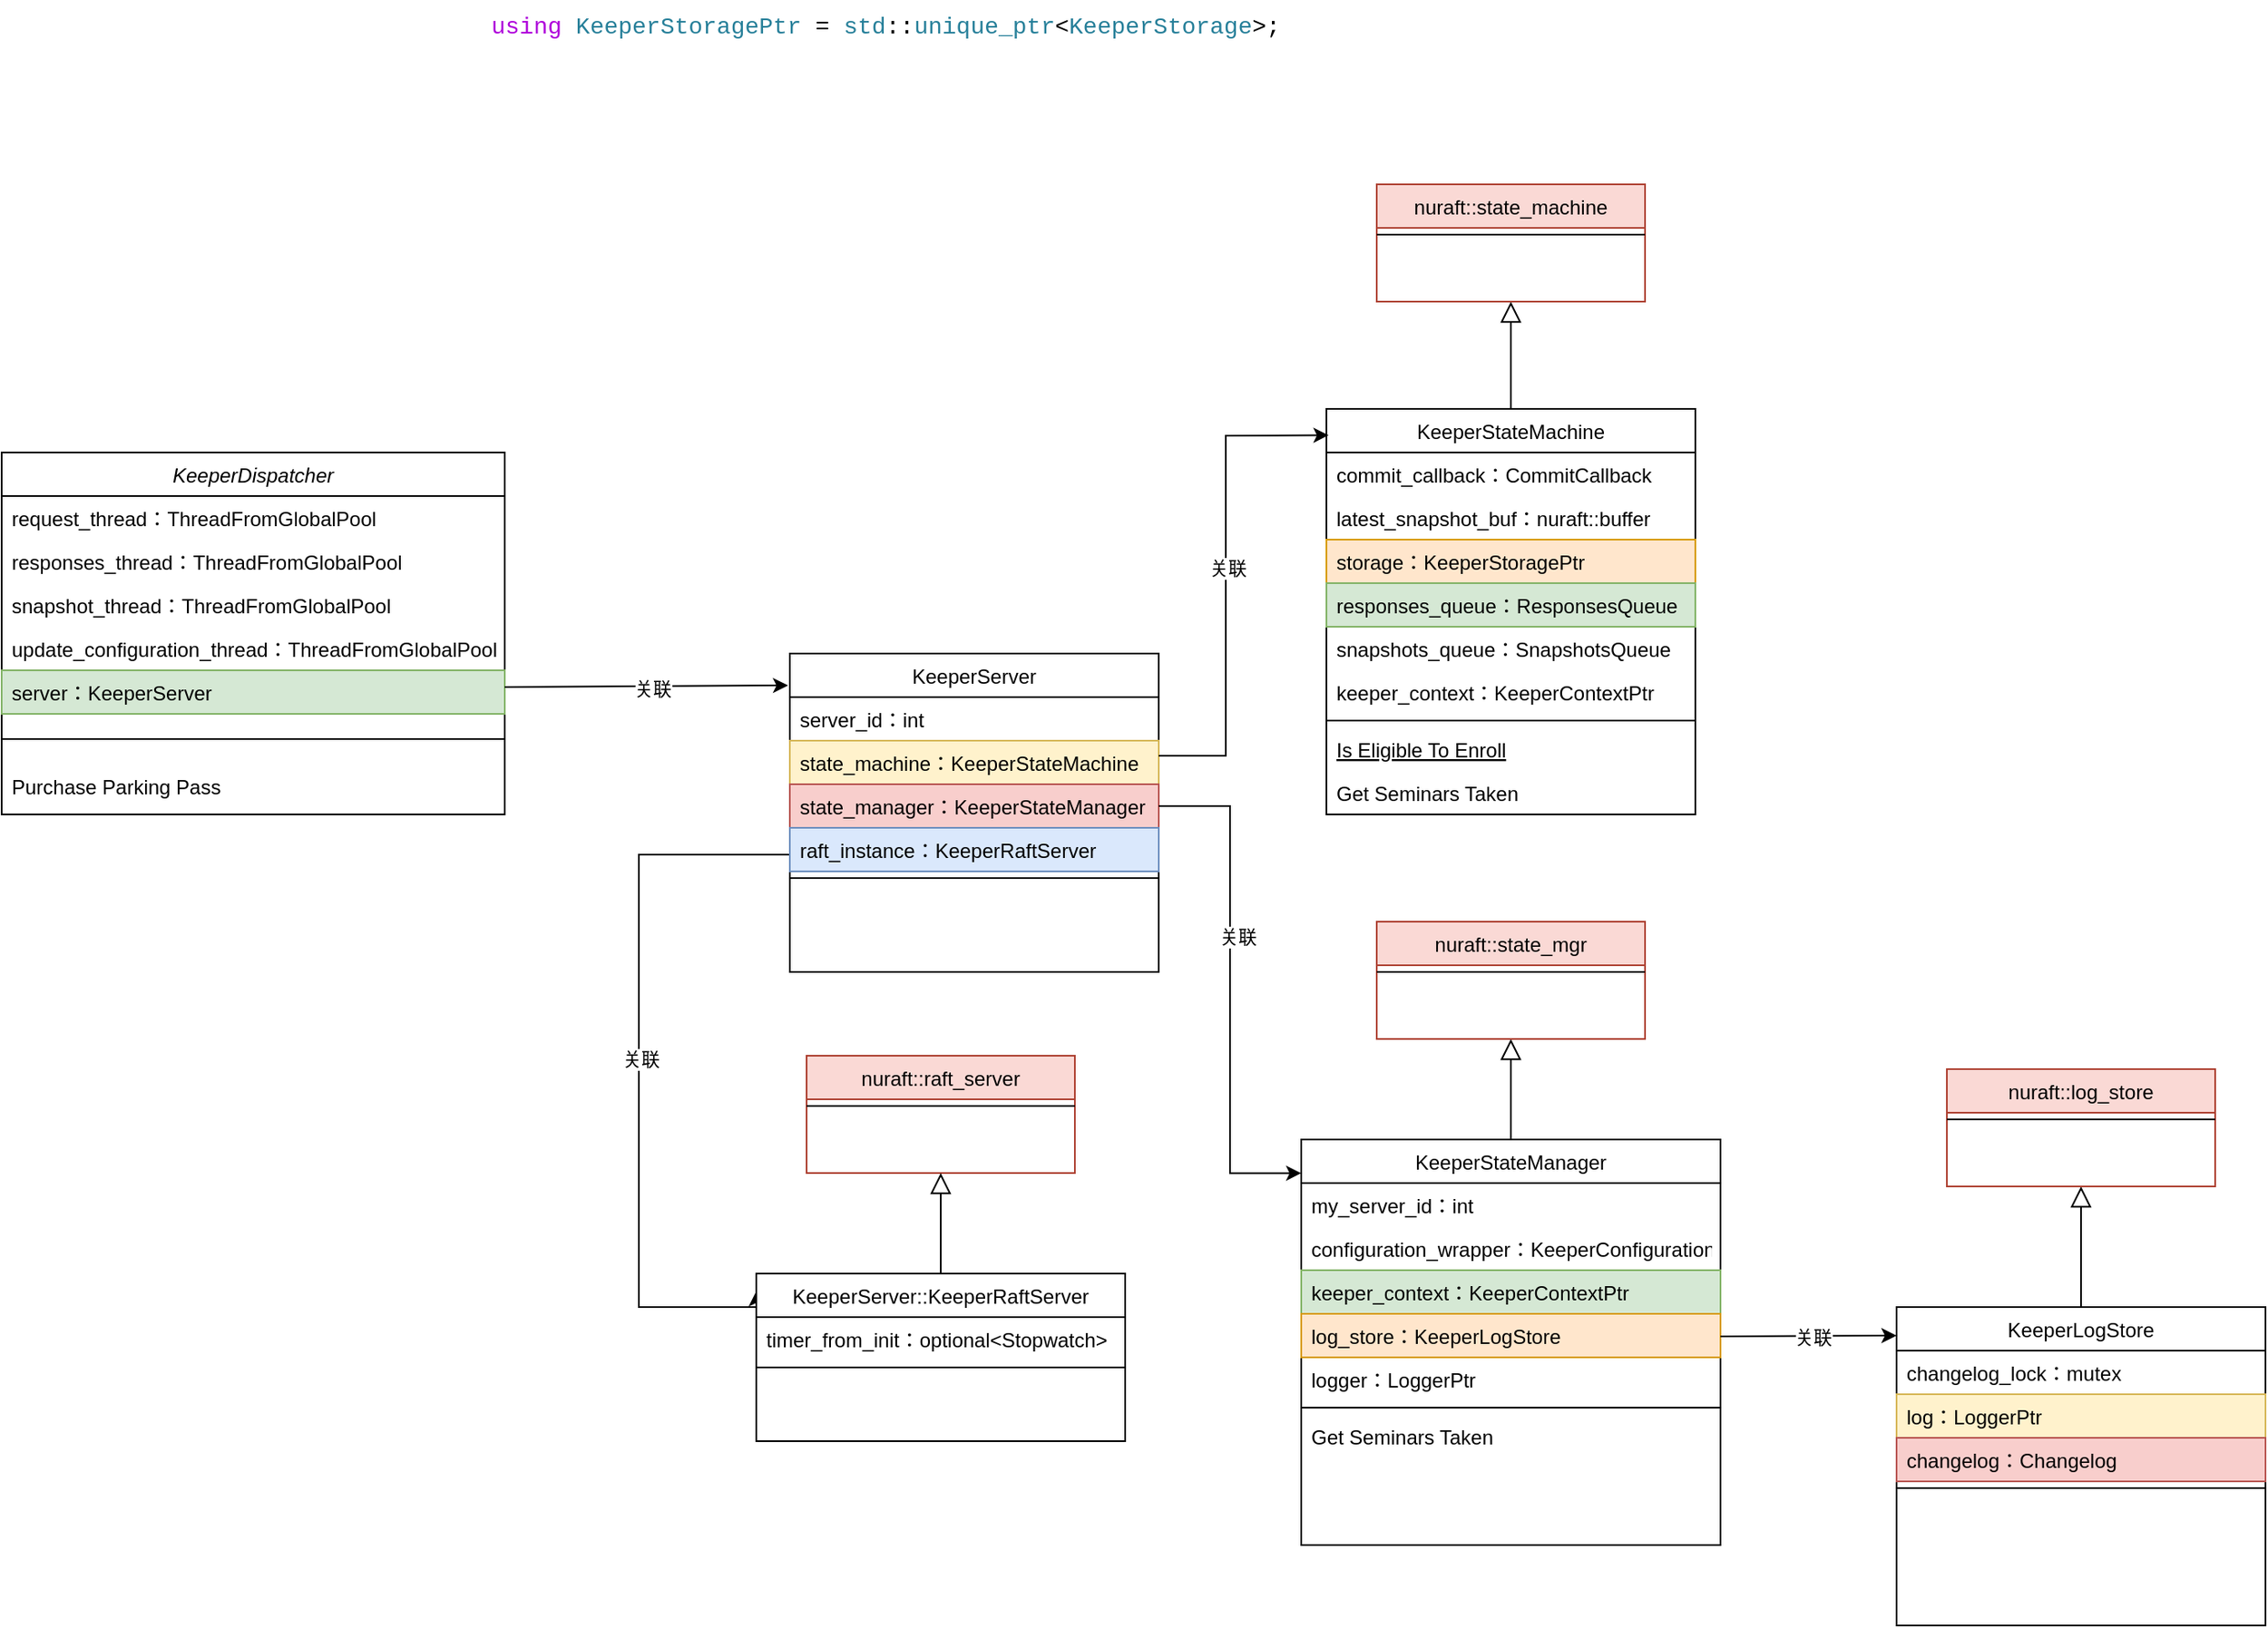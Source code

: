 <mxfile version="26.0.9">
  <diagram id="C5RBs43oDa-KdzZeNtuy" name="Page-1">
    <mxGraphModel dx="1548" dy="2057" grid="1" gridSize="10" guides="1" tooltips="1" connect="1" arrows="1" fold="1" page="1" pageScale="1" pageWidth="827" pageHeight="1169" math="0" shadow="0">
      <root>
        <mxCell id="WIyWlLk6GJQsqaUBKTNV-0" />
        <mxCell id="WIyWlLk6GJQsqaUBKTNV-1" parent="WIyWlLk6GJQsqaUBKTNV-0" />
        <mxCell id="zkfFHV4jXpPFQw0GAbJ--0" value="KeeperDispatcher" style="swimlane;fontStyle=2;align=center;verticalAlign=top;childLayout=stackLayout;horizontal=1;startSize=26;horizontalStack=0;resizeParent=1;resizeLast=0;collapsible=1;marginBottom=0;rounded=0;shadow=0;strokeWidth=1;" parent="WIyWlLk6GJQsqaUBKTNV-1" vertex="1">
          <mxGeometry x="70" y="60" width="300" height="216" as="geometry">
            <mxRectangle x="230" y="140" width="160" height="26" as="alternateBounds" />
          </mxGeometry>
        </mxCell>
        <mxCell id="zkfFHV4jXpPFQw0GAbJ--2" value="request_thread：ThreadFromGlobalPool" style="text;align=left;verticalAlign=top;spacingLeft=4;spacingRight=4;overflow=hidden;rotatable=0;points=[[0,0.5],[1,0.5]];portConstraint=eastwest;rounded=0;shadow=0;html=0;" parent="zkfFHV4jXpPFQw0GAbJ--0" vertex="1">
          <mxGeometry y="26" width="300" height="26" as="geometry" />
        </mxCell>
        <mxCell id="zkfFHV4jXpPFQw0GAbJ--3" value="responses_thread：ThreadFromGlobalPool" style="text;align=left;verticalAlign=top;spacingLeft=4;spacingRight=4;overflow=hidden;rotatable=0;points=[[0,0.5],[1,0.5]];portConstraint=eastwest;rounded=0;shadow=0;html=0;" parent="zkfFHV4jXpPFQw0GAbJ--0" vertex="1">
          <mxGeometry y="52" width="300" height="26" as="geometry" />
        </mxCell>
        <mxCell id="SjTDZRLOq7r8lCpt0oEN-0" value="snapshot_thread：ThreadFromGlobalPool" style="text;align=left;verticalAlign=top;spacingLeft=4;spacingRight=4;overflow=hidden;rotatable=0;points=[[0,0.5],[1,0.5]];portConstraint=eastwest;rounded=0;shadow=0;html=0;" vertex="1" parent="zkfFHV4jXpPFQw0GAbJ--0">
          <mxGeometry y="78" width="300" height="26" as="geometry" />
        </mxCell>
        <mxCell id="SjTDZRLOq7r8lCpt0oEN-1" value="update_configuration_thread：ThreadFromGlobalPool" style="text;align=left;verticalAlign=top;spacingLeft=4;spacingRight=4;overflow=hidden;rotatable=0;points=[[0,0.5],[1,0.5]];portConstraint=eastwest;rounded=0;shadow=0;html=0;" vertex="1" parent="zkfFHV4jXpPFQw0GAbJ--0">
          <mxGeometry y="104" width="300" height="26" as="geometry" />
        </mxCell>
        <mxCell id="SjTDZRLOq7r8lCpt0oEN-3" value="server：KeeperServer" style="text;align=left;verticalAlign=top;spacingLeft=4;spacingRight=4;overflow=hidden;rotatable=0;points=[[0,0.5],[1,0.5]];portConstraint=eastwest;rounded=0;shadow=0;html=0;fillColor=#d5e8d4;strokeColor=#82b366;" vertex="1" parent="zkfFHV4jXpPFQw0GAbJ--0">
          <mxGeometry y="130" width="300" height="26" as="geometry" />
        </mxCell>
        <mxCell id="zkfFHV4jXpPFQw0GAbJ--4" value="" style="line;html=1;strokeWidth=1;align=left;verticalAlign=middle;spacingTop=-1;spacingLeft=3;spacingRight=3;rotatable=0;labelPosition=right;points=[];portConstraint=eastwest;" parent="zkfFHV4jXpPFQw0GAbJ--0" vertex="1">
          <mxGeometry y="156" width="300" height="30" as="geometry" />
        </mxCell>
        <mxCell id="zkfFHV4jXpPFQw0GAbJ--5" value="Purchase Parking Pass" style="text;align=left;verticalAlign=top;spacingLeft=4;spacingRight=4;overflow=hidden;rotatable=0;points=[[0,0.5],[1,0.5]];portConstraint=eastwest;" parent="zkfFHV4jXpPFQw0GAbJ--0" vertex="1">
          <mxGeometry y="186" width="300" height="26" as="geometry" />
        </mxCell>
        <mxCell id="SjTDZRLOq7r8lCpt0oEN-82" style="edgeStyle=orthogonalEdgeStyle;rounded=0;orthogonalLoop=1;jettySize=auto;html=1;exitX=0;exitY=0.5;exitDx=0;exitDy=0;entryX=0;entryY=0.105;entryDx=0;entryDy=0;entryPerimeter=0;" edge="1" parent="WIyWlLk6GJQsqaUBKTNV-1" source="SjTDZRLOq7r8lCpt0oEN-11" target="SjTDZRLOq7r8lCpt0oEN-74">
          <mxGeometry relative="1" as="geometry">
            <mxPoint x="510" y="570" as="targetPoint" />
            <Array as="points">
              <mxPoint x="540" y="300" />
              <mxPoint x="450" y="300" />
              <mxPoint x="450" y="570" />
            </Array>
          </mxGeometry>
        </mxCell>
        <mxCell id="SjTDZRLOq7r8lCpt0oEN-83" value="关联" style="edgeLabel;html=1;align=center;verticalAlign=middle;resizable=0;points=[];" vertex="1" connectable="0" parent="SjTDZRLOq7r8lCpt0oEN-82">
          <mxGeometry x="-0.03" y="1" relative="1" as="geometry">
            <mxPoint as="offset" />
          </mxGeometry>
        </mxCell>
        <mxCell id="SjTDZRLOq7r8lCpt0oEN-4" value="KeeperServer" style="swimlane;fontStyle=0;align=center;verticalAlign=top;childLayout=stackLayout;horizontal=1;startSize=26;horizontalStack=0;resizeParent=1;resizeLast=0;collapsible=1;marginBottom=0;rounded=0;shadow=0;strokeWidth=1;" vertex="1" parent="WIyWlLk6GJQsqaUBKTNV-1">
          <mxGeometry x="540" y="180" width="220" height="190" as="geometry">
            <mxRectangle x="130" y="380" width="160" height="26" as="alternateBounds" />
          </mxGeometry>
        </mxCell>
        <mxCell id="SjTDZRLOq7r8lCpt0oEN-5" value="server_id：int" style="text;align=left;verticalAlign=top;spacingLeft=4;spacingRight=4;overflow=hidden;rotatable=0;points=[[0,0.5],[1,0.5]];portConstraint=eastwest;" vertex="1" parent="SjTDZRLOq7r8lCpt0oEN-4">
          <mxGeometry y="26" width="220" height="26" as="geometry" />
        </mxCell>
        <mxCell id="SjTDZRLOq7r8lCpt0oEN-6" value="state_machine：KeeperStateMachine" style="text;align=left;verticalAlign=top;spacingLeft=4;spacingRight=4;overflow=hidden;rotatable=0;points=[[0,0.5],[1,0.5]];portConstraint=eastwest;rounded=0;shadow=0;html=0;fillColor=#fff2cc;strokeColor=#d6b656;" vertex="1" parent="SjTDZRLOq7r8lCpt0oEN-4">
          <mxGeometry y="52" width="220" height="26" as="geometry" />
        </mxCell>
        <mxCell id="SjTDZRLOq7r8lCpt0oEN-10" value="state_manager：KeeperStateManager" style="text;align=left;verticalAlign=top;spacingLeft=4;spacingRight=4;overflow=hidden;rotatable=0;points=[[0,0.5],[1,0.5]];portConstraint=eastwest;rounded=0;shadow=0;html=0;fillColor=#f8cecc;strokeColor=#b85450;" vertex="1" parent="SjTDZRLOq7r8lCpt0oEN-4">
          <mxGeometry y="78" width="220" height="26" as="geometry" />
        </mxCell>
        <mxCell id="SjTDZRLOq7r8lCpt0oEN-11" value="raft_instance：KeeperRaftServer" style="text;align=left;verticalAlign=top;spacingLeft=4;spacingRight=4;overflow=hidden;rotatable=0;points=[[0,0.5],[1,0.5]];portConstraint=eastwest;rounded=0;shadow=0;html=0;fillColor=#dae8fc;strokeColor=#6c8ebf;" vertex="1" parent="SjTDZRLOq7r8lCpt0oEN-4">
          <mxGeometry y="104" width="220" height="26" as="geometry" />
        </mxCell>
        <mxCell id="SjTDZRLOq7r8lCpt0oEN-7" value="" style="line;html=1;strokeWidth=1;align=left;verticalAlign=middle;spacingTop=-1;spacingLeft=3;spacingRight=3;rotatable=0;labelPosition=right;points=[];portConstraint=eastwest;" vertex="1" parent="SjTDZRLOq7r8lCpt0oEN-4">
          <mxGeometry y="130" width="220" height="8" as="geometry" />
        </mxCell>
        <mxCell id="SjTDZRLOq7r8lCpt0oEN-12" value="" style="endArrow=classic;html=1;rounded=0;endFill=1;" edge="1" parent="WIyWlLk6GJQsqaUBKTNV-1">
          <mxGeometry width="50" height="50" relative="1" as="geometry">
            <mxPoint x="370" y="200" as="sourcePoint" />
            <mxPoint x="539" y="199" as="targetPoint" />
          </mxGeometry>
        </mxCell>
        <mxCell id="SjTDZRLOq7r8lCpt0oEN-13" value="关联" style="edgeLabel;html=1;align=center;verticalAlign=middle;resizable=0;points=[];" vertex="1" connectable="0" parent="SjTDZRLOq7r8lCpt0oEN-12">
          <mxGeometry x="0.041" y="-1" relative="1" as="geometry">
            <mxPoint as="offset" />
          </mxGeometry>
        </mxCell>
        <mxCell id="SjTDZRLOq7r8lCpt0oEN-35" style="edgeStyle=orthogonalEdgeStyle;rounded=0;orthogonalLoop=1;jettySize=auto;html=1;exitX=0.5;exitY=0;exitDx=0;exitDy=0;entryX=0.5;entryY=1;entryDx=0;entryDy=0;endArrow=block;endFill=0;strokeWidth=1;endSize=10;" edge="1" parent="WIyWlLk6GJQsqaUBKTNV-1" source="SjTDZRLOq7r8lCpt0oEN-15" target="SjTDZRLOq7r8lCpt0oEN-29">
          <mxGeometry relative="1" as="geometry" />
        </mxCell>
        <mxCell id="SjTDZRLOq7r8lCpt0oEN-15" value="KeeperStateMachine" style="swimlane;fontStyle=0;align=center;verticalAlign=top;childLayout=stackLayout;horizontal=1;startSize=26;horizontalStack=0;resizeParent=1;resizeLast=0;collapsible=1;marginBottom=0;rounded=0;shadow=0;strokeWidth=1;" vertex="1" parent="WIyWlLk6GJQsqaUBKTNV-1">
          <mxGeometry x="860" y="34" width="220" height="242" as="geometry">
            <mxRectangle x="130" y="380" width="160" height="26" as="alternateBounds" />
          </mxGeometry>
        </mxCell>
        <mxCell id="SjTDZRLOq7r8lCpt0oEN-16" value="commit_callback：CommitCallback" style="text;align=left;verticalAlign=top;spacingLeft=4;spacingRight=4;overflow=hidden;rotatable=0;points=[[0,0.5],[1,0.5]];portConstraint=eastwest;" vertex="1" parent="SjTDZRLOq7r8lCpt0oEN-15">
          <mxGeometry y="26" width="220" height="26" as="geometry" />
        </mxCell>
        <mxCell id="SjTDZRLOq7r8lCpt0oEN-17" value="latest_snapshot_buf：nuraft::buffer" style="text;align=left;verticalAlign=top;spacingLeft=4;spacingRight=4;overflow=hidden;rotatable=0;points=[[0,0.5],[1,0.5]];portConstraint=eastwest;rounded=0;shadow=0;html=0;" vertex="1" parent="SjTDZRLOq7r8lCpt0oEN-15">
          <mxGeometry y="52" width="220" height="26" as="geometry" />
        </mxCell>
        <mxCell id="SjTDZRLOq7r8lCpt0oEN-23" value="storage：KeeperStoragePtr" style="text;align=left;verticalAlign=top;spacingLeft=4;spacingRight=4;overflow=hidden;rotatable=0;points=[[0,0.5],[1,0.5]];portConstraint=eastwest;rounded=0;shadow=0;html=0;fillColor=#ffe6cc;strokeColor=#d79b00;" vertex="1" parent="SjTDZRLOq7r8lCpt0oEN-15">
          <mxGeometry y="78" width="220" height="26" as="geometry" />
        </mxCell>
        <mxCell id="SjTDZRLOq7r8lCpt0oEN-25" value="responses_queue：ResponsesQueue" style="text;align=left;verticalAlign=top;spacingLeft=4;spacingRight=4;overflow=hidden;rotatable=0;points=[[0,0.5],[1,0.5]];portConstraint=eastwest;rounded=0;shadow=0;html=0;fillColor=#d5e8d4;strokeColor=#82b366;" vertex="1" parent="SjTDZRLOq7r8lCpt0oEN-15">
          <mxGeometry y="104" width="220" height="26" as="geometry" />
        </mxCell>
        <mxCell id="SjTDZRLOq7r8lCpt0oEN-26" value="snapshots_queue：SnapshotsQueue" style="text;align=left;verticalAlign=top;spacingLeft=4;spacingRight=4;overflow=hidden;rotatable=0;points=[[0,0.5],[1,0.5]];portConstraint=eastwest;rounded=0;shadow=0;html=0;" vertex="1" parent="SjTDZRLOq7r8lCpt0oEN-15">
          <mxGeometry y="130" width="220" height="26" as="geometry" />
        </mxCell>
        <mxCell id="SjTDZRLOq7r8lCpt0oEN-27" value="keeper_context：KeeperContextPtr" style="text;align=left;verticalAlign=top;spacingLeft=4;spacingRight=4;overflow=hidden;rotatable=0;points=[[0,0.5],[1,0.5]];portConstraint=eastwest;rounded=0;shadow=0;html=0;" vertex="1" parent="SjTDZRLOq7r8lCpt0oEN-15">
          <mxGeometry y="156" width="220" height="26" as="geometry" />
        </mxCell>
        <mxCell id="SjTDZRLOq7r8lCpt0oEN-18" value="" style="line;html=1;strokeWidth=1;align=left;verticalAlign=middle;spacingTop=-1;spacingLeft=3;spacingRight=3;rotatable=0;labelPosition=right;points=[];portConstraint=eastwest;" vertex="1" parent="SjTDZRLOq7r8lCpt0oEN-15">
          <mxGeometry y="182" width="220" height="8" as="geometry" />
        </mxCell>
        <mxCell id="SjTDZRLOq7r8lCpt0oEN-19" value="Is Eligible To Enroll" style="text;align=left;verticalAlign=top;spacingLeft=4;spacingRight=4;overflow=hidden;rotatable=0;points=[[0,0.5],[1,0.5]];portConstraint=eastwest;fontStyle=4" vertex="1" parent="SjTDZRLOq7r8lCpt0oEN-15">
          <mxGeometry y="190" width="220" height="26" as="geometry" />
        </mxCell>
        <mxCell id="SjTDZRLOq7r8lCpt0oEN-20" value="Get Seminars Taken" style="text;align=left;verticalAlign=top;spacingLeft=4;spacingRight=4;overflow=hidden;rotatable=0;points=[[0,0.5],[1,0.5]];portConstraint=eastwest;" vertex="1" parent="SjTDZRLOq7r8lCpt0oEN-15">
          <mxGeometry y="216" width="220" height="26" as="geometry" />
        </mxCell>
        <mxCell id="SjTDZRLOq7r8lCpt0oEN-21" value="" style="endArrow=classic;html=1;rounded=0;endFill=1;entryX=0.006;entryY=0.065;entryDx=0;entryDy=0;entryPerimeter=0;" edge="1" parent="WIyWlLk6GJQsqaUBKTNV-1" target="SjTDZRLOq7r8lCpt0oEN-15">
          <mxGeometry width="50" height="50" relative="1" as="geometry">
            <mxPoint x="760" y="241" as="sourcePoint" />
            <mxPoint x="929" y="240" as="targetPoint" />
            <Array as="points">
              <mxPoint x="800" y="241" />
              <mxPoint x="800" y="50" />
            </Array>
          </mxGeometry>
        </mxCell>
        <mxCell id="SjTDZRLOq7r8lCpt0oEN-22" value="关联" style="edgeLabel;html=1;align=center;verticalAlign=middle;resizable=0;points=[];" vertex="1" connectable="0" parent="SjTDZRLOq7r8lCpt0oEN-21">
          <mxGeometry x="0.041" y="-1" relative="1" as="geometry">
            <mxPoint as="offset" />
          </mxGeometry>
        </mxCell>
        <mxCell id="SjTDZRLOq7r8lCpt0oEN-24" value="&lt;div style=&quot;color: #000000;background-color: #ffffff;font-family: Consolas, &#39;Courier New&#39;, monospace;font-weight: normal;font-size: 14px;line-height: 19px;white-space: pre;&quot;&gt;&lt;div&gt;&lt;span style=&quot;color: #af00db;&quot;&gt;using&lt;/span&gt;&lt;span style=&quot;color: #000000;&quot;&gt; &lt;/span&gt;&lt;span style=&quot;color: #267f99;&quot;&gt;KeeperStoragePtr&lt;/span&gt;&lt;span style=&quot;color: #000000;&quot;&gt; = &lt;/span&gt;&lt;span style=&quot;color: #267f99;&quot;&gt;std&lt;/span&gt;&lt;span style=&quot;color: #000000;&quot;&gt;::&lt;/span&gt;&lt;span style=&quot;color: #267f99;&quot;&gt;unique_ptr&lt;/span&gt;&lt;span style=&quot;color: #000000;&quot;&gt;&amp;lt;&lt;/span&gt;&lt;span style=&quot;color: #267f99;&quot;&gt;KeeperStorage&lt;/span&gt;&lt;span style=&quot;color: #000000;&quot;&gt;&amp;gt;;&lt;/span&gt;&lt;/div&gt;&lt;/div&gt;" style="text;whiteSpace=wrap;html=1;" vertex="1" parent="WIyWlLk6GJQsqaUBKTNV-1">
          <mxGeometry x="360" y="-210" width="460" height="40" as="geometry" />
        </mxCell>
        <mxCell id="SjTDZRLOq7r8lCpt0oEN-29" value="nuraft::state_machine" style="swimlane;fontStyle=0;align=center;verticalAlign=top;childLayout=stackLayout;horizontal=1;startSize=26;horizontalStack=0;resizeParent=1;resizeLast=0;collapsible=1;marginBottom=0;rounded=0;shadow=0;strokeWidth=1;fillColor=#fad9d5;strokeColor=#ae4132;" vertex="1" parent="WIyWlLk6GJQsqaUBKTNV-1">
          <mxGeometry x="890" y="-100" width="160" height="70" as="geometry">
            <mxRectangle x="340" y="380" width="170" height="26" as="alternateBounds" />
          </mxGeometry>
        </mxCell>
        <mxCell id="SjTDZRLOq7r8lCpt0oEN-31" value="" style="line;html=1;strokeWidth=1;align=left;verticalAlign=middle;spacingTop=-1;spacingLeft=3;spacingRight=3;rotatable=0;labelPosition=right;points=[];portConstraint=eastwest;" vertex="1" parent="SjTDZRLOq7r8lCpt0oEN-29">
          <mxGeometry y="26" width="160" height="8" as="geometry" />
        </mxCell>
        <mxCell id="SjTDZRLOq7r8lCpt0oEN-51" style="edgeStyle=orthogonalEdgeStyle;rounded=0;orthogonalLoop=1;jettySize=auto;html=1;exitX=0.5;exitY=0;exitDx=0;exitDy=0;entryX=0.5;entryY=1;entryDx=0;entryDy=0;endSize=10;endArrow=block;endFill=0;" edge="1" parent="WIyWlLk6GJQsqaUBKTNV-1" source="SjTDZRLOq7r8lCpt0oEN-37" target="SjTDZRLOq7r8lCpt0oEN-49">
          <mxGeometry relative="1" as="geometry" />
        </mxCell>
        <mxCell id="SjTDZRLOq7r8lCpt0oEN-37" value="KeeperStateManager" style="swimlane;fontStyle=0;align=center;verticalAlign=top;childLayout=stackLayout;horizontal=1;startSize=26;horizontalStack=0;resizeParent=1;resizeLast=0;collapsible=1;marginBottom=0;rounded=0;shadow=0;strokeWidth=1;" vertex="1" parent="WIyWlLk6GJQsqaUBKTNV-1">
          <mxGeometry x="845" y="470" width="250" height="242" as="geometry">
            <mxRectangle x="130" y="380" width="160" height="26" as="alternateBounds" />
          </mxGeometry>
        </mxCell>
        <mxCell id="SjTDZRLOq7r8lCpt0oEN-38" value="my_server_id：int" style="text;align=left;verticalAlign=top;spacingLeft=4;spacingRight=4;overflow=hidden;rotatable=0;points=[[0,0.5],[1,0.5]];portConstraint=eastwest;" vertex="1" parent="SjTDZRLOq7r8lCpt0oEN-37">
          <mxGeometry y="26" width="250" height="26" as="geometry" />
        </mxCell>
        <mxCell id="SjTDZRLOq7r8lCpt0oEN-39" value="configuration_wrapper：KeeperConfigurationWrapper" style="text;align=left;verticalAlign=top;spacingLeft=4;spacingRight=4;overflow=hidden;rotatable=0;points=[[0,0.5],[1,0.5]];portConstraint=eastwest;rounded=0;shadow=0;html=0;" vertex="1" parent="SjTDZRLOq7r8lCpt0oEN-37">
          <mxGeometry y="52" width="250" height="26" as="geometry" />
        </mxCell>
        <mxCell id="SjTDZRLOq7r8lCpt0oEN-41" value="keeper_context：KeeperContextPtr" style="text;align=left;verticalAlign=top;spacingLeft=4;spacingRight=4;overflow=hidden;rotatable=0;points=[[0,0.5],[1,0.5]];portConstraint=eastwest;rounded=0;shadow=0;html=0;fillColor=#d5e8d4;strokeColor=#82b366;" vertex="1" parent="SjTDZRLOq7r8lCpt0oEN-37">
          <mxGeometry y="78" width="250" height="26" as="geometry" />
        </mxCell>
        <mxCell id="SjTDZRLOq7r8lCpt0oEN-40" value="log_store：KeeperLogStore" style="text;align=left;verticalAlign=top;spacingLeft=4;spacingRight=4;overflow=hidden;rotatable=0;points=[[0,0.5],[1,0.5]];portConstraint=eastwest;rounded=0;shadow=0;html=0;fillColor=#ffe6cc;strokeColor=#d79b00;" vertex="1" parent="SjTDZRLOq7r8lCpt0oEN-37">
          <mxGeometry y="104" width="250" height="26" as="geometry" />
        </mxCell>
        <mxCell id="SjTDZRLOq7r8lCpt0oEN-42" value="logger：LoggerPtr" style="text;align=left;verticalAlign=top;spacingLeft=4;spacingRight=4;overflow=hidden;rotatable=0;points=[[0,0.5],[1,0.5]];portConstraint=eastwest;rounded=0;shadow=0;html=0;" vertex="1" parent="SjTDZRLOq7r8lCpt0oEN-37">
          <mxGeometry y="130" width="250" height="26" as="geometry" />
        </mxCell>
        <mxCell id="SjTDZRLOq7r8lCpt0oEN-44" value="" style="line;html=1;strokeWidth=1;align=left;verticalAlign=middle;spacingTop=-1;spacingLeft=3;spacingRight=3;rotatable=0;labelPosition=right;points=[];portConstraint=eastwest;" vertex="1" parent="SjTDZRLOq7r8lCpt0oEN-37">
          <mxGeometry y="156" width="250" height="8" as="geometry" />
        </mxCell>
        <mxCell id="SjTDZRLOq7r8lCpt0oEN-46" value="Get Seminars Taken" style="text;align=left;verticalAlign=top;spacingLeft=4;spacingRight=4;overflow=hidden;rotatable=0;points=[[0,0.5],[1,0.5]];portConstraint=eastwest;" vertex="1" parent="SjTDZRLOq7r8lCpt0oEN-37">
          <mxGeometry y="164" width="250" height="26" as="geometry" />
        </mxCell>
        <mxCell id="SjTDZRLOq7r8lCpt0oEN-49" value="nuraft::state_mgr" style="swimlane;fontStyle=0;align=center;verticalAlign=top;childLayout=stackLayout;horizontal=1;startSize=26;horizontalStack=0;resizeParent=1;resizeLast=0;collapsible=1;marginBottom=0;rounded=0;shadow=0;strokeWidth=1;fillColor=#fad9d5;strokeColor=#ae4132;" vertex="1" parent="WIyWlLk6GJQsqaUBKTNV-1">
          <mxGeometry x="890" y="340" width="160" height="70" as="geometry">
            <mxRectangle x="340" y="380" width="170" height="26" as="alternateBounds" />
          </mxGeometry>
        </mxCell>
        <mxCell id="SjTDZRLOq7r8lCpt0oEN-50" value="" style="line;html=1;strokeWidth=1;align=left;verticalAlign=middle;spacingTop=-1;spacingLeft=3;spacingRight=3;rotatable=0;labelPosition=right;points=[];portConstraint=eastwest;" vertex="1" parent="SjTDZRLOq7r8lCpt0oEN-49">
          <mxGeometry y="26" width="160" height="8" as="geometry" />
        </mxCell>
        <mxCell id="SjTDZRLOq7r8lCpt0oEN-52" style="edgeStyle=orthogonalEdgeStyle;rounded=0;orthogonalLoop=1;jettySize=auto;html=1;exitX=1;exitY=0.5;exitDx=0;exitDy=0;entryX=0;entryY=0.083;entryDx=0;entryDy=0;entryPerimeter=0;" edge="1" parent="WIyWlLk6GJQsqaUBKTNV-1" source="SjTDZRLOq7r8lCpt0oEN-10" target="SjTDZRLOq7r8lCpt0oEN-37">
          <mxGeometry relative="1" as="geometry" />
        </mxCell>
        <mxCell id="SjTDZRLOq7r8lCpt0oEN-53" value="关联" style="edgeLabel;html=1;align=center;verticalAlign=middle;resizable=0;points=[];" vertex="1" connectable="0" parent="SjTDZRLOq7r8lCpt0oEN-52">
          <mxGeometry x="-0.21" y="4" relative="1" as="geometry">
            <mxPoint as="offset" />
          </mxGeometry>
        </mxCell>
        <mxCell id="SjTDZRLOq7r8lCpt0oEN-68" style="edgeStyle=orthogonalEdgeStyle;rounded=0;orthogonalLoop=1;jettySize=auto;html=1;exitX=0.5;exitY=0;exitDx=0;exitDy=0;entryX=0.5;entryY=1;entryDx=0;entryDy=0;endSize=10;endArrow=block;endFill=0;" edge="1" parent="WIyWlLk6GJQsqaUBKTNV-1" source="SjTDZRLOq7r8lCpt0oEN-54" target="SjTDZRLOq7r8lCpt0oEN-65">
          <mxGeometry relative="1" as="geometry" />
        </mxCell>
        <mxCell id="SjTDZRLOq7r8lCpt0oEN-54" value="KeeperLogStore" style="swimlane;fontStyle=0;align=center;verticalAlign=top;childLayout=stackLayout;horizontal=1;startSize=26;horizontalStack=0;resizeParent=1;resizeLast=0;collapsible=1;marginBottom=0;rounded=0;shadow=0;strokeWidth=1;" vertex="1" parent="WIyWlLk6GJQsqaUBKTNV-1">
          <mxGeometry x="1200" y="570" width="220" height="190" as="geometry">
            <mxRectangle x="130" y="380" width="160" height="26" as="alternateBounds" />
          </mxGeometry>
        </mxCell>
        <mxCell id="SjTDZRLOq7r8lCpt0oEN-55" value="changelog_lock：mutex" style="text;align=left;verticalAlign=top;spacingLeft=4;spacingRight=4;overflow=hidden;rotatable=0;points=[[0,0.5],[1,0.5]];portConstraint=eastwest;" vertex="1" parent="SjTDZRLOq7r8lCpt0oEN-54">
          <mxGeometry y="26" width="220" height="26" as="geometry" />
        </mxCell>
        <mxCell id="SjTDZRLOq7r8lCpt0oEN-56" value="log：LoggerPtr" style="text;align=left;verticalAlign=top;spacingLeft=4;spacingRight=4;overflow=hidden;rotatable=0;points=[[0,0.5],[1,0.5]];portConstraint=eastwest;rounded=0;shadow=0;html=0;fillColor=#fff2cc;strokeColor=#d6b656;" vertex="1" parent="SjTDZRLOq7r8lCpt0oEN-54">
          <mxGeometry y="52" width="220" height="26" as="geometry" />
        </mxCell>
        <mxCell id="SjTDZRLOq7r8lCpt0oEN-57" value="changelog：Changelog" style="text;align=left;verticalAlign=top;spacingLeft=4;spacingRight=4;overflow=hidden;rotatable=0;points=[[0,0.5],[1,0.5]];portConstraint=eastwest;rounded=0;shadow=0;html=0;fillColor=#f8cecc;strokeColor=#b85450;" vertex="1" parent="SjTDZRLOq7r8lCpt0oEN-54">
          <mxGeometry y="78" width="220" height="26" as="geometry" />
        </mxCell>
        <mxCell id="SjTDZRLOq7r8lCpt0oEN-59" value="" style="line;html=1;strokeWidth=1;align=left;verticalAlign=middle;spacingTop=-1;spacingLeft=3;spacingRight=3;rotatable=0;labelPosition=right;points=[];portConstraint=eastwest;" vertex="1" parent="SjTDZRLOq7r8lCpt0oEN-54">
          <mxGeometry y="104" width="220" height="8" as="geometry" />
        </mxCell>
        <mxCell id="SjTDZRLOq7r8lCpt0oEN-60" value="" style="endArrow=classic;html=1;rounded=0;endFill=1;" edge="1" parent="WIyWlLk6GJQsqaUBKTNV-1">
          <mxGeometry width="50" height="50" relative="1" as="geometry">
            <mxPoint x="1095" y="587.5" as="sourcePoint" />
            <mxPoint x="1200" y="587" as="targetPoint" />
          </mxGeometry>
        </mxCell>
        <mxCell id="SjTDZRLOq7r8lCpt0oEN-61" value="关联" style="edgeLabel;html=1;align=center;verticalAlign=middle;resizable=0;points=[];" vertex="1" connectable="0" parent="SjTDZRLOq7r8lCpt0oEN-60">
          <mxGeometry x="0.041" y="-1" relative="1" as="geometry">
            <mxPoint as="offset" />
          </mxGeometry>
        </mxCell>
        <mxCell id="SjTDZRLOq7r8lCpt0oEN-65" value="nuraft::log_store" style="swimlane;fontStyle=0;align=center;verticalAlign=top;childLayout=stackLayout;horizontal=1;startSize=26;horizontalStack=0;resizeParent=1;resizeLast=0;collapsible=1;marginBottom=0;rounded=0;shadow=0;strokeWidth=1;fillColor=#fad9d5;strokeColor=#ae4132;" vertex="1" parent="WIyWlLk6GJQsqaUBKTNV-1">
          <mxGeometry x="1230" y="428" width="160" height="70" as="geometry">
            <mxRectangle x="340" y="380" width="170" height="26" as="alternateBounds" />
          </mxGeometry>
        </mxCell>
        <mxCell id="SjTDZRLOq7r8lCpt0oEN-66" value="" style="line;html=1;strokeWidth=1;align=left;verticalAlign=middle;spacingTop=-1;spacingLeft=3;spacingRight=3;rotatable=0;labelPosition=right;points=[];portConstraint=eastwest;" vertex="1" parent="SjTDZRLOq7r8lCpt0oEN-65">
          <mxGeometry y="26" width="160" height="8" as="geometry" />
        </mxCell>
        <mxCell id="SjTDZRLOq7r8lCpt0oEN-72" value="nuraft::raft_server" style="swimlane;fontStyle=0;align=center;verticalAlign=top;childLayout=stackLayout;horizontal=1;startSize=26;horizontalStack=0;resizeParent=1;resizeLast=0;collapsible=1;marginBottom=0;rounded=0;shadow=0;strokeWidth=1;fillColor=#fad9d5;strokeColor=#ae4132;" vertex="1" parent="WIyWlLk6GJQsqaUBKTNV-1">
          <mxGeometry x="550" y="420" width="160" height="70" as="geometry">
            <mxRectangle x="340" y="380" width="170" height="26" as="alternateBounds" />
          </mxGeometry>
        </mxCell>
        <mxCell id="SjTDZRLOq7r8lCpt0oEN-73" value="" style="line;html=1;strokeWidth=1;align=left;verticalAlign=middle;spacingTop=-1;spacingLeft=3;spacingRight=3;rotatable=0;labelPosition=right;points=[];portConstraint=eastwest;" vertex="1" parent="SjTDZRLOq7r8lCpt0oEN-72">
          <mxGeometry y="26" width="160" height="8" as="geometry" />
        </mxCell>
        <mxCell id="SjTDZRLOq7r8lCpt0oEN-80" style="edgeStyle=orthogonalEdgeStyle;rounded=0;orthogonalLoop=1;jettySize=auto;html=1;exitX=0.5;exitY=0;exitDx=0;exitDy=0;entryX=0.5;entryY=1;entryDx=0;entryDy=0;endSize=10;endArrow=block;endFill=0;" edge="1" parent="WIyWlLk6GJQsqaUBKTNV-1" source="SjTDZRLOq7r8lCpt0oEN-74" target="SjTDZRLOq7r8lCpt0oEN-72">
          <mxGeometry relative="1" as="geometry" />
        </mxCell>
        <mxCell id="SjTDZRLOq7r8lCpt0oEN-74" value="KeeperServer::KeeperRaftServer" style="swimlane;fontStyle=0;align=center;verticalAlign=top;childLayout=stackLayout;horizontal=1;startSize=26;horizontalStack=0;resizeParent=1;resizeLast=0;collapsible=1;marginBottom=0;rounded=0;shadow=0;strokeWidth=1;" vertex="1" parent="WIyWlLk6GJQsqaUBKTNV-1">
          <mxGeometry x="520" y="550" width="220" height="100" as="geometry">
            <mxRectangle x="130" y="380" width="160" height="26" as="alternateBounds" />
          </mxGeometry>
        </mxCell>
        <mxCell id="SjTDZRLOq7r8lCpt0oEN-75" value="timer_from_init：optional&lt;Stopwatch&gt;" style="text;align=left;verticalAlign=top;spacingLeft=4;spacingRight=4;overflow=hidden;rotatable=0;points=[[0,0.5],[1,0.5]];portConstraint=eastwest;" vertex="1" parent="SjTDZRLOq7r8lCpt0oEN-74">
          <mxGeometry y="26" width="220" height="26" as="geometry" />
        </mxCell>
        <mxCell id="SjTDZRLOq7r8lCpt0oEN-79" value="" style="line;html=1;strokeWidth=1;align=left;verticalAlign=middle;spacingTop=-1;spacingLeft=3;spacingRight=3;rotatable=0;labelPosition=right;points=[];portConstraint=eastwest;" vertex="1" parent="SjTDZRLOq7r8lCpt0oEN-74">
          <mxGeometry y="52" width="220" height="8" as="geometry" />
        </mxCell>
      </root>
    </mxGraphModel>
  </diagram>
</mxfile>
